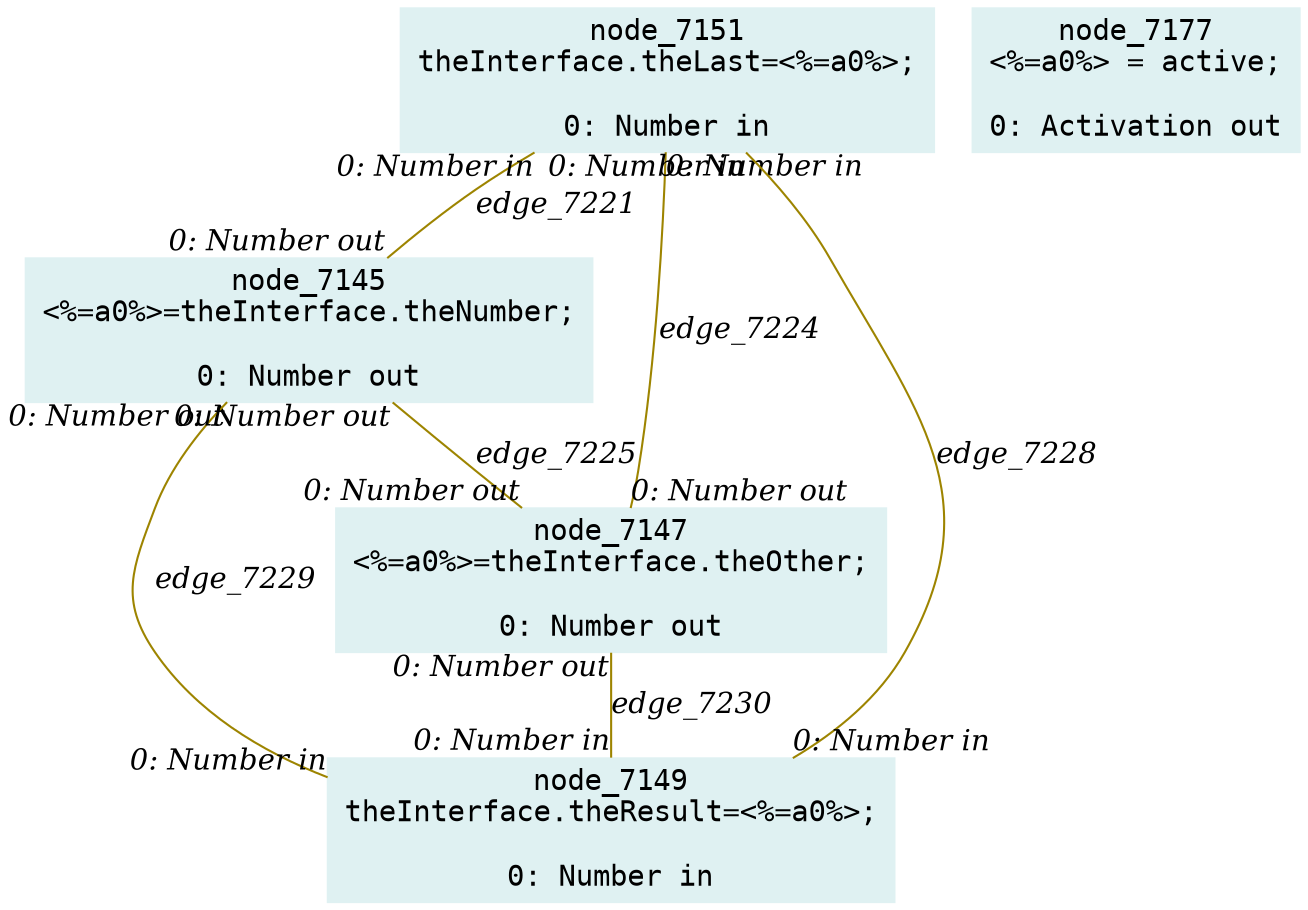 digraph g{node_7145 [shape="box", style="filled", color="#dff1f2", fontname="Courier", label="node_7145
<%=a0%>=theInterface.theNumber;

0: Number out" ]
node_7147 [shape="box", style="filled", color="#dff1f2", fontname="Courier", label="node_7147
<%=a0%>=theInterface.theOther;

0: Number out" ]
node_7149 [shape="box", style="filled", color="#dff1f2", fontname="Courier", label="node_7149
theInterface.theResult=<%=a0%>;

0: Number in" ]
node_7151 [shape="box", style="filled", color="#dff1f2", fontname="Courier", label="node_7151
theInterface.theLast=<%=a0%>;

0: Number in" ]
node_7177 [shape="box", style="filled", color="#dff1f2", fontname="Courier", label="node_7177
<%=a0%> = active;

0: Activation out" ]
node_7151 -> node_7145 [dir=none, arrowHead=none, fontname="Times-Italic", arrowsize=1, color="#9d8400", label="edge_7221",  headlabel="0: Number out", taillabel="0: Number in" ]
node_7151 -> node_7147 [dir=none, arrowHead=none, fontname="Times-Italic", arrowsize=1, color="#9d8400", label="edge_7224",  headlabel="0: Number out", taillabel="0: Number in" ]
node_7145 -> node_7147 [dir=none, arrowHead=none, fontname="Times-Italic", arrowsize=1, color="#9d8400", label="edge_7225",  headlabel="0: Number out", taillabel="0: Number out" ]
node_7151 -> node_7149 [dir=none, arrowHead=none, fontname="Times-Italic", arrowsize=1, color="#9d8400", label="edge_7228",  headlabel="0: Number in", taillabel="0: Number in" ]
node_7145 -> node_7149 [dir=none, arrowHead=none, fontname="Times-Italic", arrowsize=1, color="#9d8400", label="edge_7229",  headlabel="0: Number in", taillabel="0: Number out" ]
node_7147 -> node_7149 [dir=none, arrowHead=none, fontname="Times-Italic", arrowsize=1, color="#9d8400", label="edge_7230",  headlabel="0: Number in", taillabel="0: Number out" ]
}